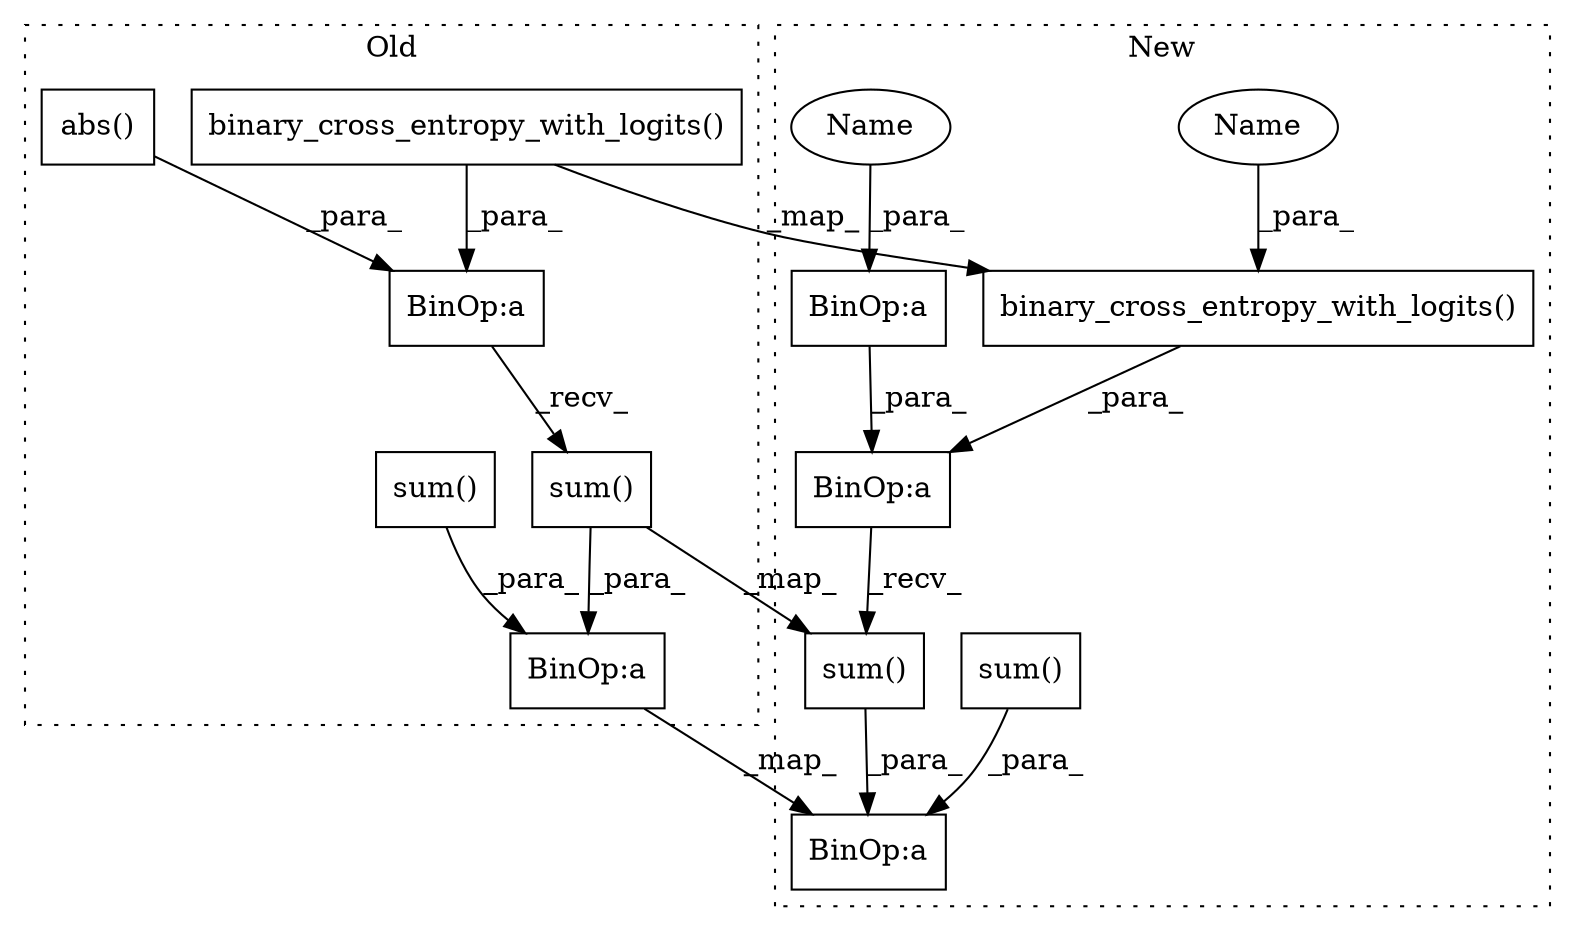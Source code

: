 digraph G {
subgraph cluster0 {
1 [label="abs()" a="75" s="519" l="29" shape="box"];
3 [label="BinOp:a" a="82" s="646" l="3" shape="box"];
4 [label="BinOp:a" a="82" s="687" l="3" shape="box"];
7 [label="binary_cross_entropy_with_logits()" a="75" s="580,627" l="35,19" shape="box"];
10 [label="sum()" a="75" s="690" l="26" shape="box"];
12 [label="sum()" a="75" s="677" l="10" shape="box"];
label = "Old";
style="dotted";
}
subgraph cluster1 {
2 [label="sum()" a="75" s="934" l="19" shape="box"];
5 [label="BinOp:a" a="82" s="931" l="3" shape="box"];
6 [label="binary_cross_entropy_with_logits()" a="75" s="507,554" l="35,19" shape="box"];
8 [label="BinOp:a" a="82" s="823" l="3" shape="box"];
9 [label="BinOp:a" a="82" s="870" l="18" shape="box"];
11 [label="sum()" a="75" s="921" l="10" shape="box"];
13 [label="Name" a="87" s="548" l="6" shape="ellipse"];
14 [label="Name" a="87" s="817" l="6" shape="ellipse"];
label = "New";
style="dotted";
}
1 -> 3 [label="_para_"];
2 -> 5 [label="_para_"];
3 -> 12 [label="_recv_"];
4 -> 5 [label="_map_"];
6 -> 9 [label="_para_"];
7 -> 3 [label="_para_"];
7 -> 6 [label="_map_"];
8 -> 9 [label="_para_"];
9 -> 11 [label="_recv_"];
10 -> 4 [label="_para_"];
11 -> 5 [label="_para_"];
12 -> 4 [label="_para_"];
12 -> 11 [label="_map_"];
13 -> 6 [label="_para_"];
14 -> 8 [label="_para_"];
}